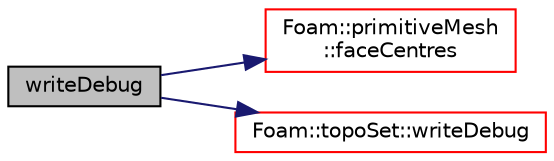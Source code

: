 digraph "writeDebug"
{
  bgcolor="transparent";
  edge [fontname="Helvetica",fontsize="10",labelfontname="Helvetica",labelfontsize="10"];
  node [fontname="Helvetica",fontsize="10",shape=record];
  rankdir="LR";
  Node1 [label="writeDebug",height=0.2,width=0.4,color="black", fillcolor="grey75", style="filled", fontcolor="black"];
  Node1 -> Node2 [color="midnightblue",fontsize="10",style="solid",fontname="Helvetica"];
  Node2 [label="Foam::primitiveMesh\l::faceCentres",height=0.2,width=0.4,color="red",URL="$a02008.html#a56749206c7d38a4c3cfbf4103547e555"];
  Node1 -> Node3 [color="midnightblue",fontsize="10",style="solid",fontname="Helvetica"];
  Node3 [label="Foam::topoSet::writeDebug",height=0.2,width=0.4,color="red",URL="$a02713.html#a8c4344b15f7e7c6ab87b93bee4fc39f9",tooltip="Write part of contents nicely formatted. Prints labels only. "];
}
